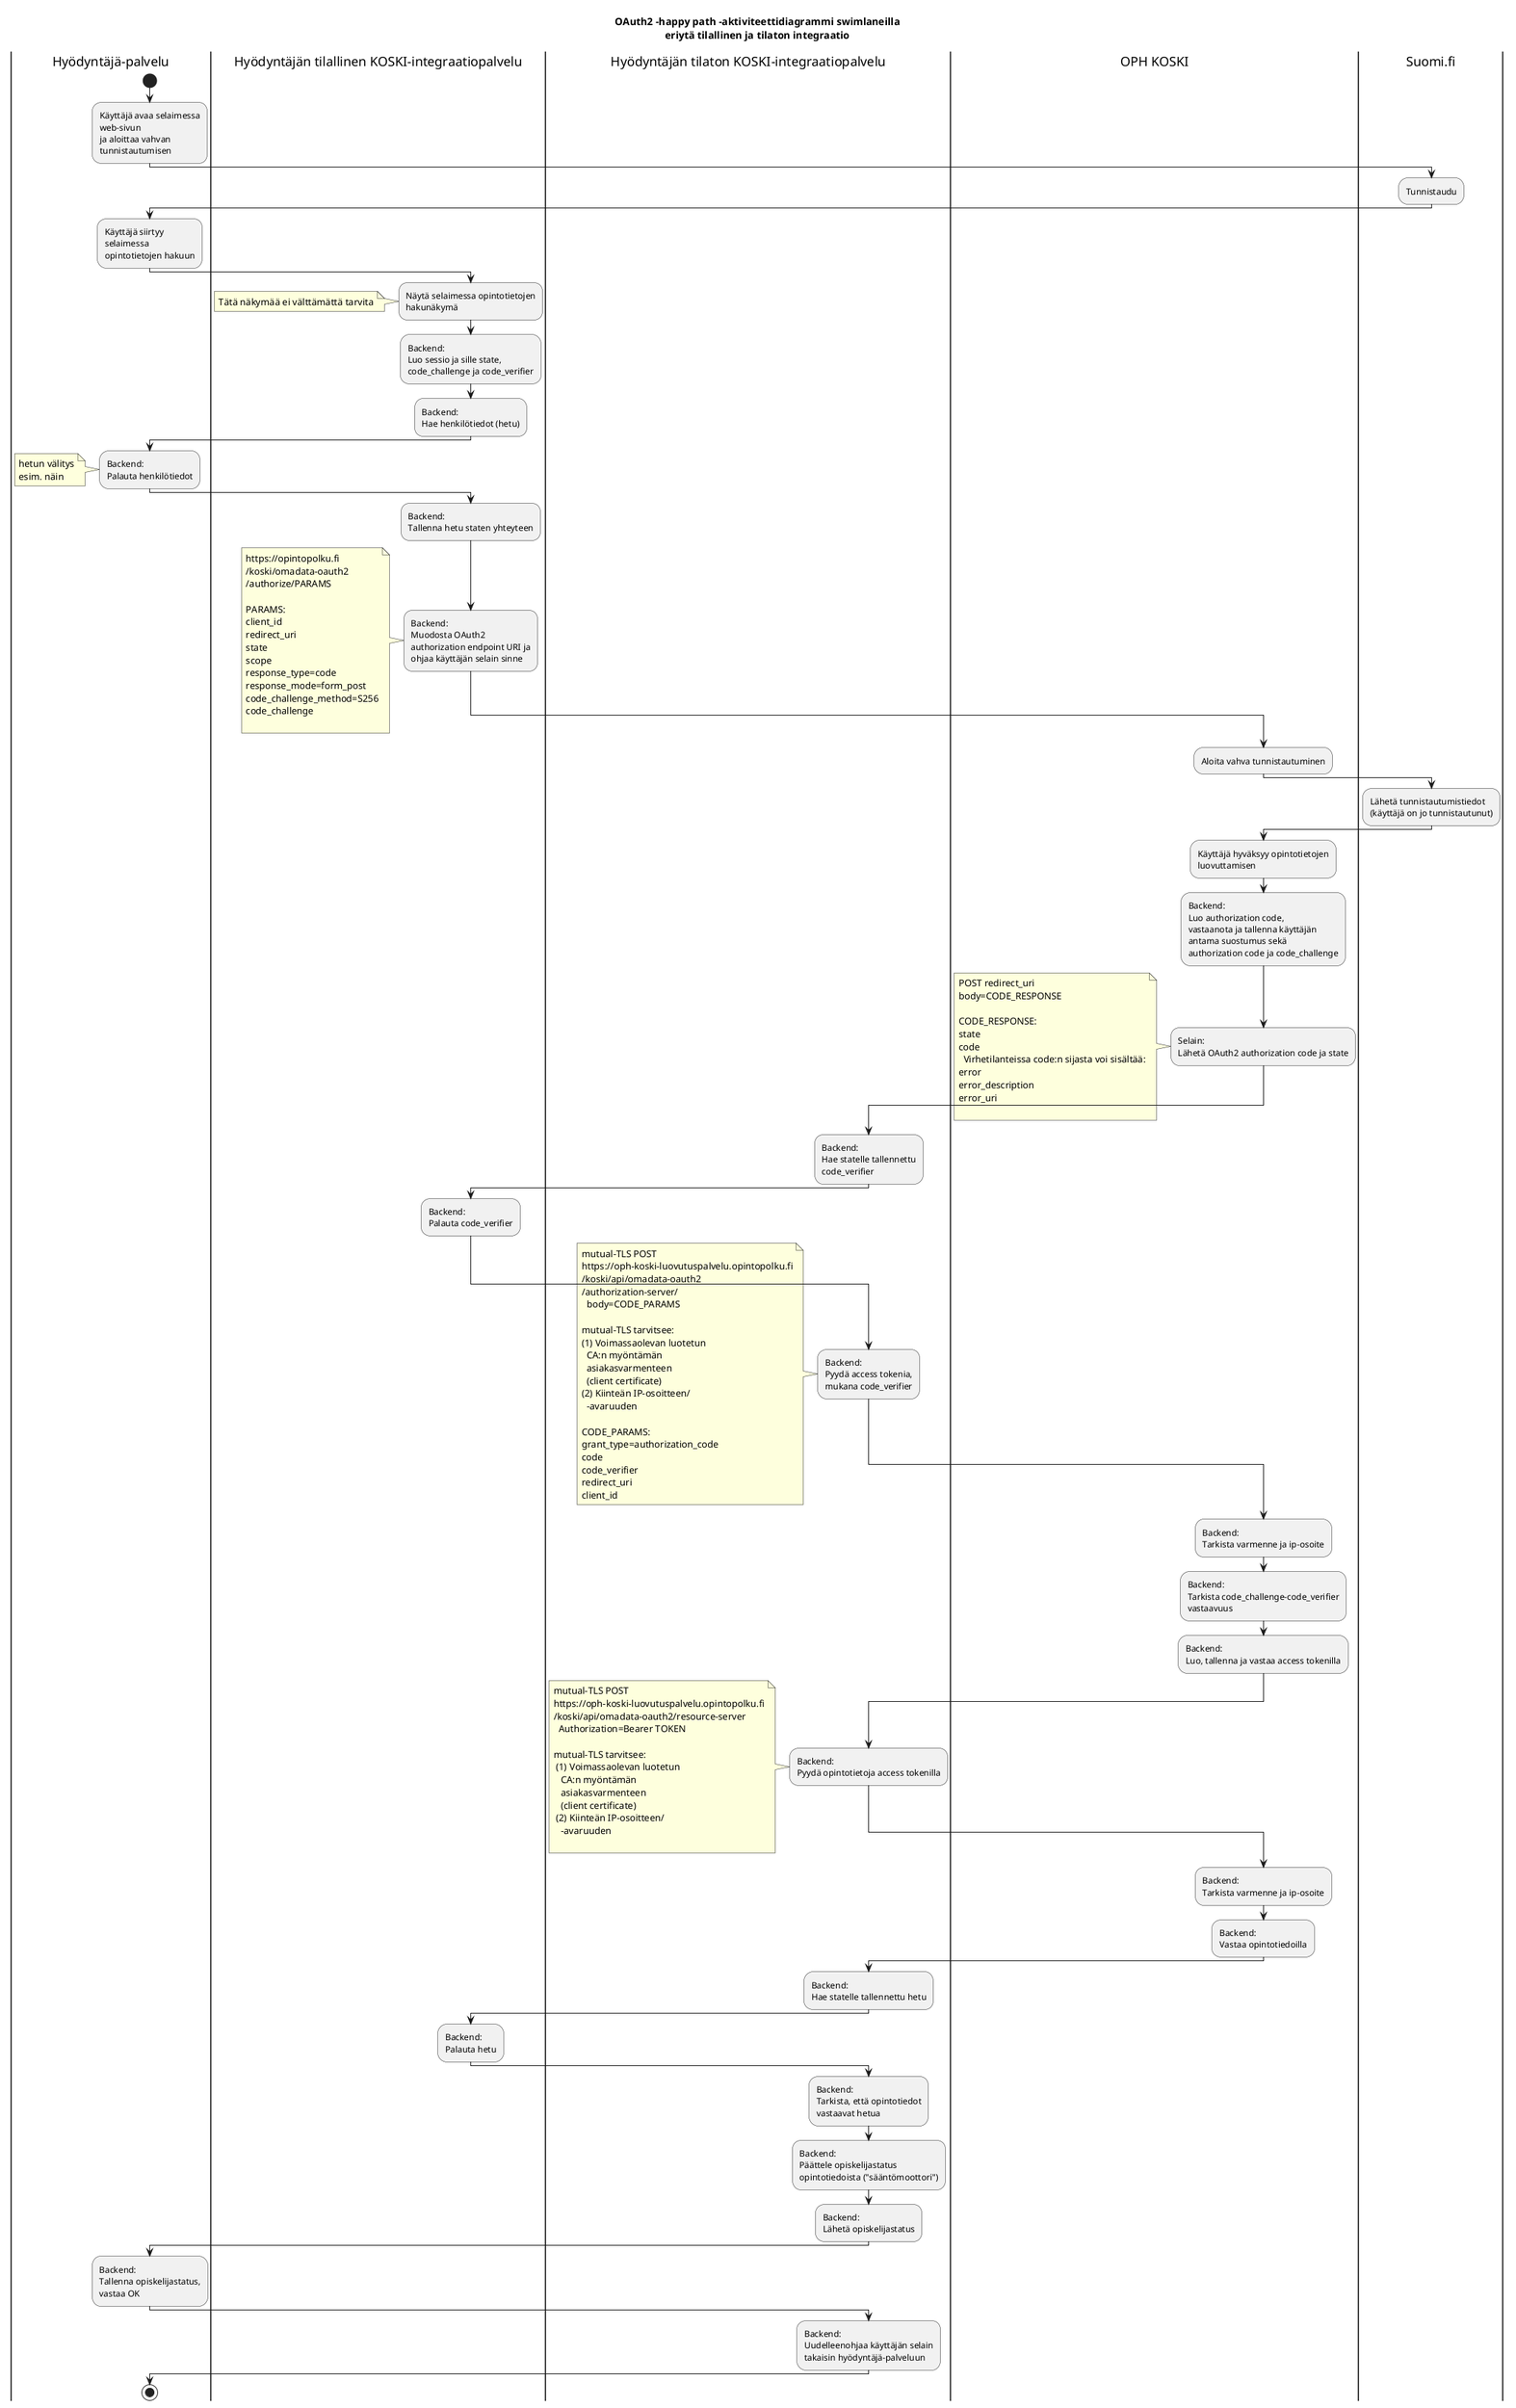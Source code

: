 @startuml
title OAuth2 -happy path -aktiviteettidiagrammi swimlaneilla\neriytä tilallinen ja tilaton integraatio
|Hyödyntäjä-palvelu|
|Hyödyntäjän tilallinen KOSKI-integraatiopalvelu|
|Hyödyntäjän tilaton KOSKI-integraatiopalvelu|
|OPH KOSKI|

|Hyödyntäjä-palvelu|
start
:Käyttäjä avaa selaimessa
web-sivun
ja aloittaa vahvan
tunnistautumisen;

|Suomi.fi|
:Tunnistaudu;

|Hyödyntäjä-palvelu|
:Käyttäjä siirtyy
selaimessa
opintotietojen hakuun;

|Hyödyntäjän tilallinen KOSKI-integraatiopalvelu|
:Näytä selaimessa opintotietojen
hakunäkymä;
note left
Tätä näkymää ei välttämättä tarvita
end note
:Backend:
Luo sessio ja sille state,
code_challenge ja code_verifier;
:Backend:
Hae henkilötiedot (hetu);

|Hyödyntäjä-palvelu|
:Backend:
Palauta henkilötiedot;
note left
hetun välitys
esim. näin
end note

|Hyödyntäjän tilallinen KOSKI-integraatiopalvelu|
:Backend:
Tallenna hetu staten yhteyteen;
:Backend:
Muodosta OAuth2
authorization endpoint URI ja
ohjaa käyttäjän selain sinne;
note left
https://opintopolku.fi
/koski/omadata-oauth2
/authorize/PARAMS

PARAMS:
client_id
redirect_uri
state
scope
response_type=code
response_mode=form_post
code_challenge_method=S256
code_challenge

end note

|OPH KOSKI|
:Aloita vahva tunnistautuminen;

|Suomi.fi|
:Lähetä tunnistautumistiedot
(käyttäjä on jo tunnistautunut);

|OPH KOSKI|
:Käyttäjä hyväksyy opintotietojen
luovuttamisen;
:Backend:
Luo authorization code,
vastaanota ja tallenna käyttäjän
antama suostumus sekä
authorization code ja code_challenge;
:Selain:
Lähetä OAuth2 authorization code ja state;
note left
POST redirect_uri
body=CODE_RESPONSE

CODE_RESPONSE:
state
code
  Virhetilanteissa code:n sijasta voi sisältää:
error
error_description
error_uri

end note

|Hyödyntäjän tilaton KOSKI-integraatiopalvelu|
:Backend:
Hae statelle tallennettu
code_verifier;

|Hyödyntäjän tilallinen KOSKI-integraatiopalvelu|
:Backend:
Palauta code_verifier;

|Hyödyntäjän tilaton KOSKI-integraatiopalvelu|
:Backend:
Pyydä access tokenia,
mukana code_verifier;
note left
mutual-TLS POST
https://oph-koski-luovutuspalvelu.opintopolku.fi
/koski/api/omadata-oauth2
/authorization-server/
  body=CODE_PARAMS

mutual-TLS tarvitsee:
(1) Voimassaolevan luotetun
  CA:n myöntämän
  asiakasvarmenteen
  (client certificate)
(2) Kiinteän IP-osoitteen/
  -avaruuden

CODE_PARAMS:
grant_type=authorization_code
code
code_verifier
redirect_uri
client_id
end note

|OPH KOSKI|
:Backend:
Tarkista varmenne ja ip-osoite;
:Backend:
Tarkista code_challenge-code_verifier
vastaavuus;
:Backend:
Luo, tallenna ja vastaa access tokenilla;

|Hyödyntäjän tilaton KOSKI-integraatiopalvelu|
:Backend:
Pyydä opintotietoja access tokenilla;
note left
mutual-TLS POST
https://oph-koski-luovutuspalvelu.opintopolku.fi
/koski/api/omadata-oauth2/resource-server
  Authorization=Bearer TOKEN

mutual-TLS tarvitsee:
 (1) Voimassaolevan luotetun
   CA:n myöntämän
   asiakasvarmenteen
   (client certificate)
 (2) Kiinteän IP-osoitteen/
   -avaruuden

end note

|OPH KOSKI|
:Backend:
Tarkista varmenne ja ip-osoite;
:Backend:
Vastaa opintotiedoilla;

|Hyödyntäjän tilaton KOSKI-integraatiopalvelu|
:Backend:
Hae statelle tallennettu hetu;

|Hyödyntäjän tilallinen KOSKI-integraatiopalvelu|
:Backend:
Palauta hetu;

|Hyödyntäjän tilaton KOSKI-integraatiopalvelu|
:Backend:
Tarkista, että opintotiedot
vastaavat hetua;
:Backend:
Päättele opiskelijastatus
opintotiedoista ("sääntömoottori");
:Backend:
Lähetä opiskelijastatus;

|Hyödyntäjä-palvelu|
:Backend:
Tallenna opiskelijastatus,
vastaa OK;

|Hyödyntäjän tilaton KOSKI-integraatiopalvelu|
:Backend:
Uudelleenohjaa käyttäjän selain
takaisin hyödyntäjä-palveluun;

|Hyödyntäjä-palvelu|
stop

@enduml
